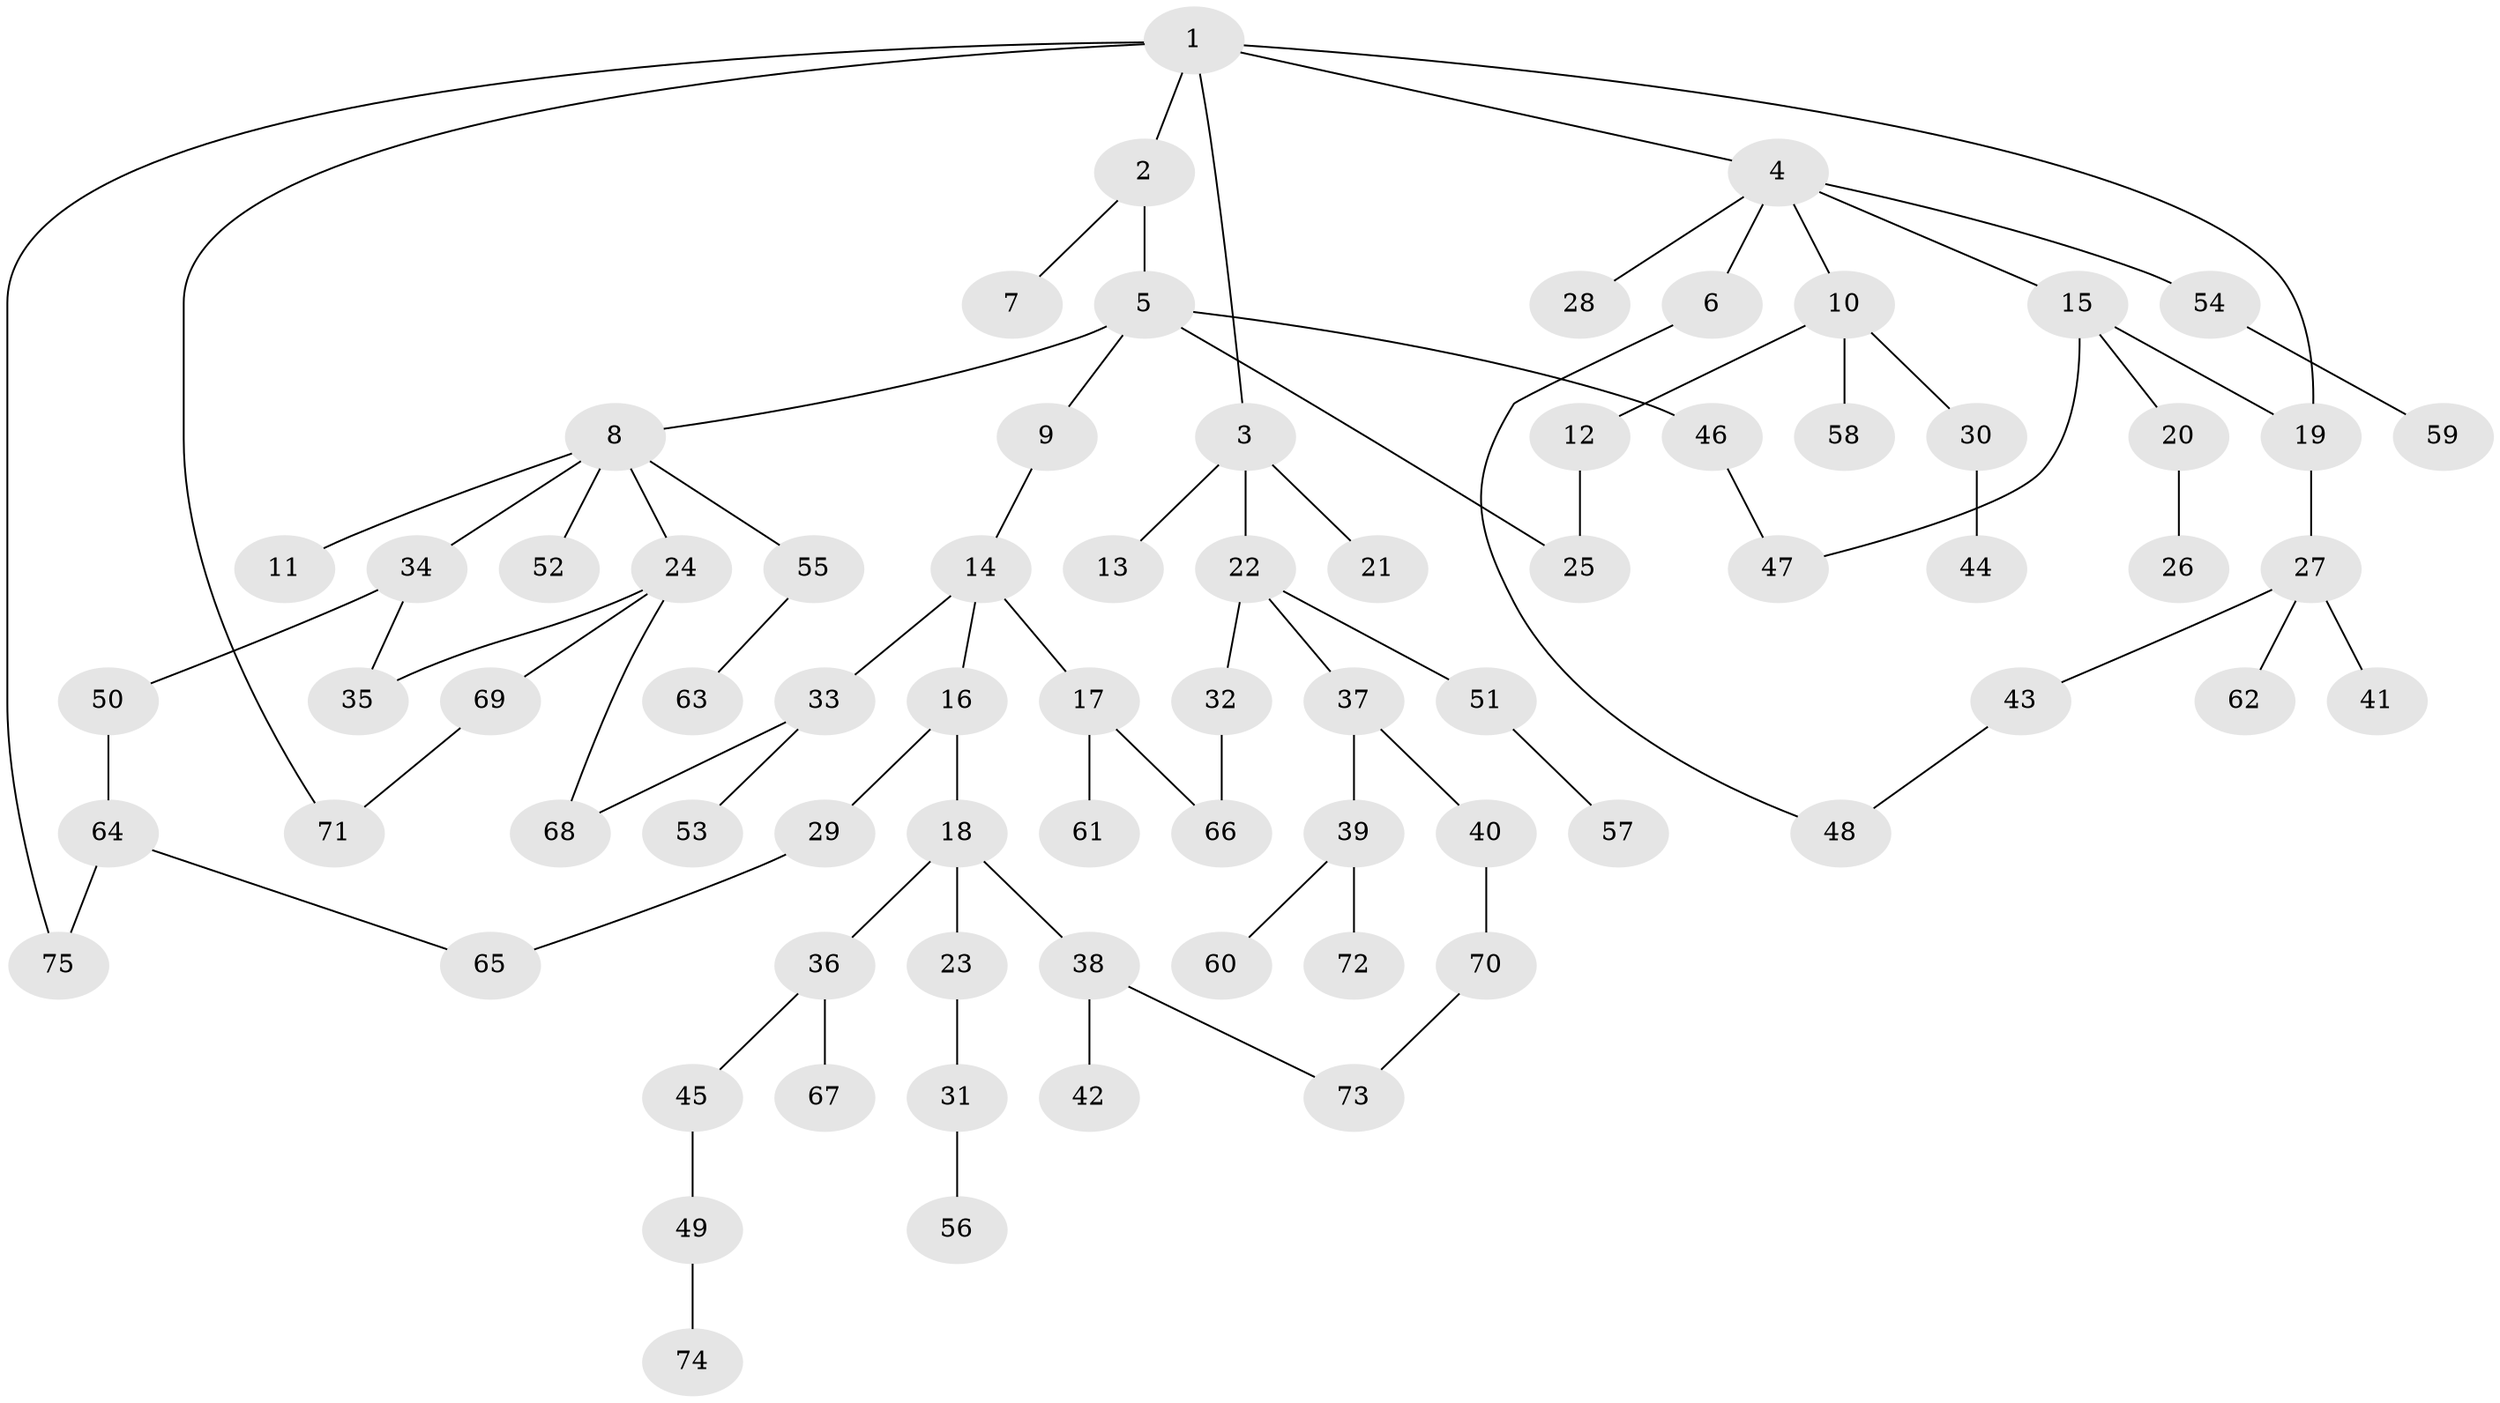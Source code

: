 // coarse degree distribution, {6: 0.04081632653061224, 3: 0.14285714285714285, 8: 0.02040816326530612, 2: 0.32653061224489793, 1: 0.3469387755102041, 5: 0.08163265306122448, 4: 0.04081632653061224}
// Generated by graph-tools (version 1.1) at 2025/41/03/06/25 10:41:26]
// undirected, 75 vertices, 85 edges
graph export_dot {
graph [start="1"]
  node [color=gray90,style=filled];
  1;
  2;
  3;
  4;
  5;
  6;
  7;
  8;
  9;
  10;
  11;
  12;
  13;
  14;
  15;
  16;
  17;
  18;
  19;
  20;
  21;
  22;
  23;
  24;
  25;
  26;
  27;
  28;
  29;
  30;
  31;
  32;
  33;
  34;
  35;
  36;
  37;
  38;
  39;
  40;
  41;
  42;
  43;
  44;
  45;
  46;
  47;
  48;
  49;
  50;
  51;
  52;
  53;
  54;
  55;
  56;
  57;
  58;
  59;
  60;
  61;
  62;
  63;
  64;
  65;
  66;
  67;
  68;
  69;
  70;
  71;
  72;
  73;
  74;
  75;
  1 -- 2;
  1 -- 3;
  1 -- 4;
  1 -- 19;
  1 -- 71;
  1 -- 75;
  2 -- 5;
  2 -- 7;
  3 -- 13;
  3 -- 21;
  3 -- 22;
  4 -- 6;
  4 -- 10;
  4 -- 15;
  4 -- 28;
  4 -- 54;
  5 -- 8;
  5 -- 9;
  5 -- 46;
  5 -- 25;
  6 -- 48;
  8 -- 11;
  8 -- 24;
  8 -- 34;
  8 -- 52;
  8 -- 55;
  9 -- 14;
  10 -- 12;
  10 -- 30;
  10 -- 58;
  12 -- 25;
  14 -- 16;
  14 -- 17;
  14 -- 33;
  15 -- 20;
  15 -- 47;
  15 -- 19;
  16 -- 18;
  16 -- 29;
  17 -- 61;
  17 -- 66;
  18 -- 23;
  18 -- 36;
  18 -- 38;
  19 -- 27;
  20 -- 26;
  22 -- 32;
  22 -- 37;
  22 -- 51;
  23 -- 31;
  24 -- 35;
  24 -- 69;
  24 -- 68;
  27 -- 41;
  27 -- 43;
  27 -- 62;
  29 -- 65;
  30 -- 44;
  31 -- 56;
  32 -- 66;
  33 -- 53;
  33 -- 68;
  34 -- 50;
  34 -- 35;
  36 -- 45;
  36 -- 67;
  37 -- 39;
  37 -- 40;
  38 -- 42;
  38 -- 73;
  39 -- 60;
  39 -- 72;
  40 -- 70;
  43 -- 48;
  45 -- 49;
  46 -- 47;
  49 -- 74;
  50 -- 64;
  51 -- 57;
  54 -- 59;
  55 -- 63;
  64 -- 75;
  64 -- 65;
  69 -- 71;
  70 -- 73;
}
